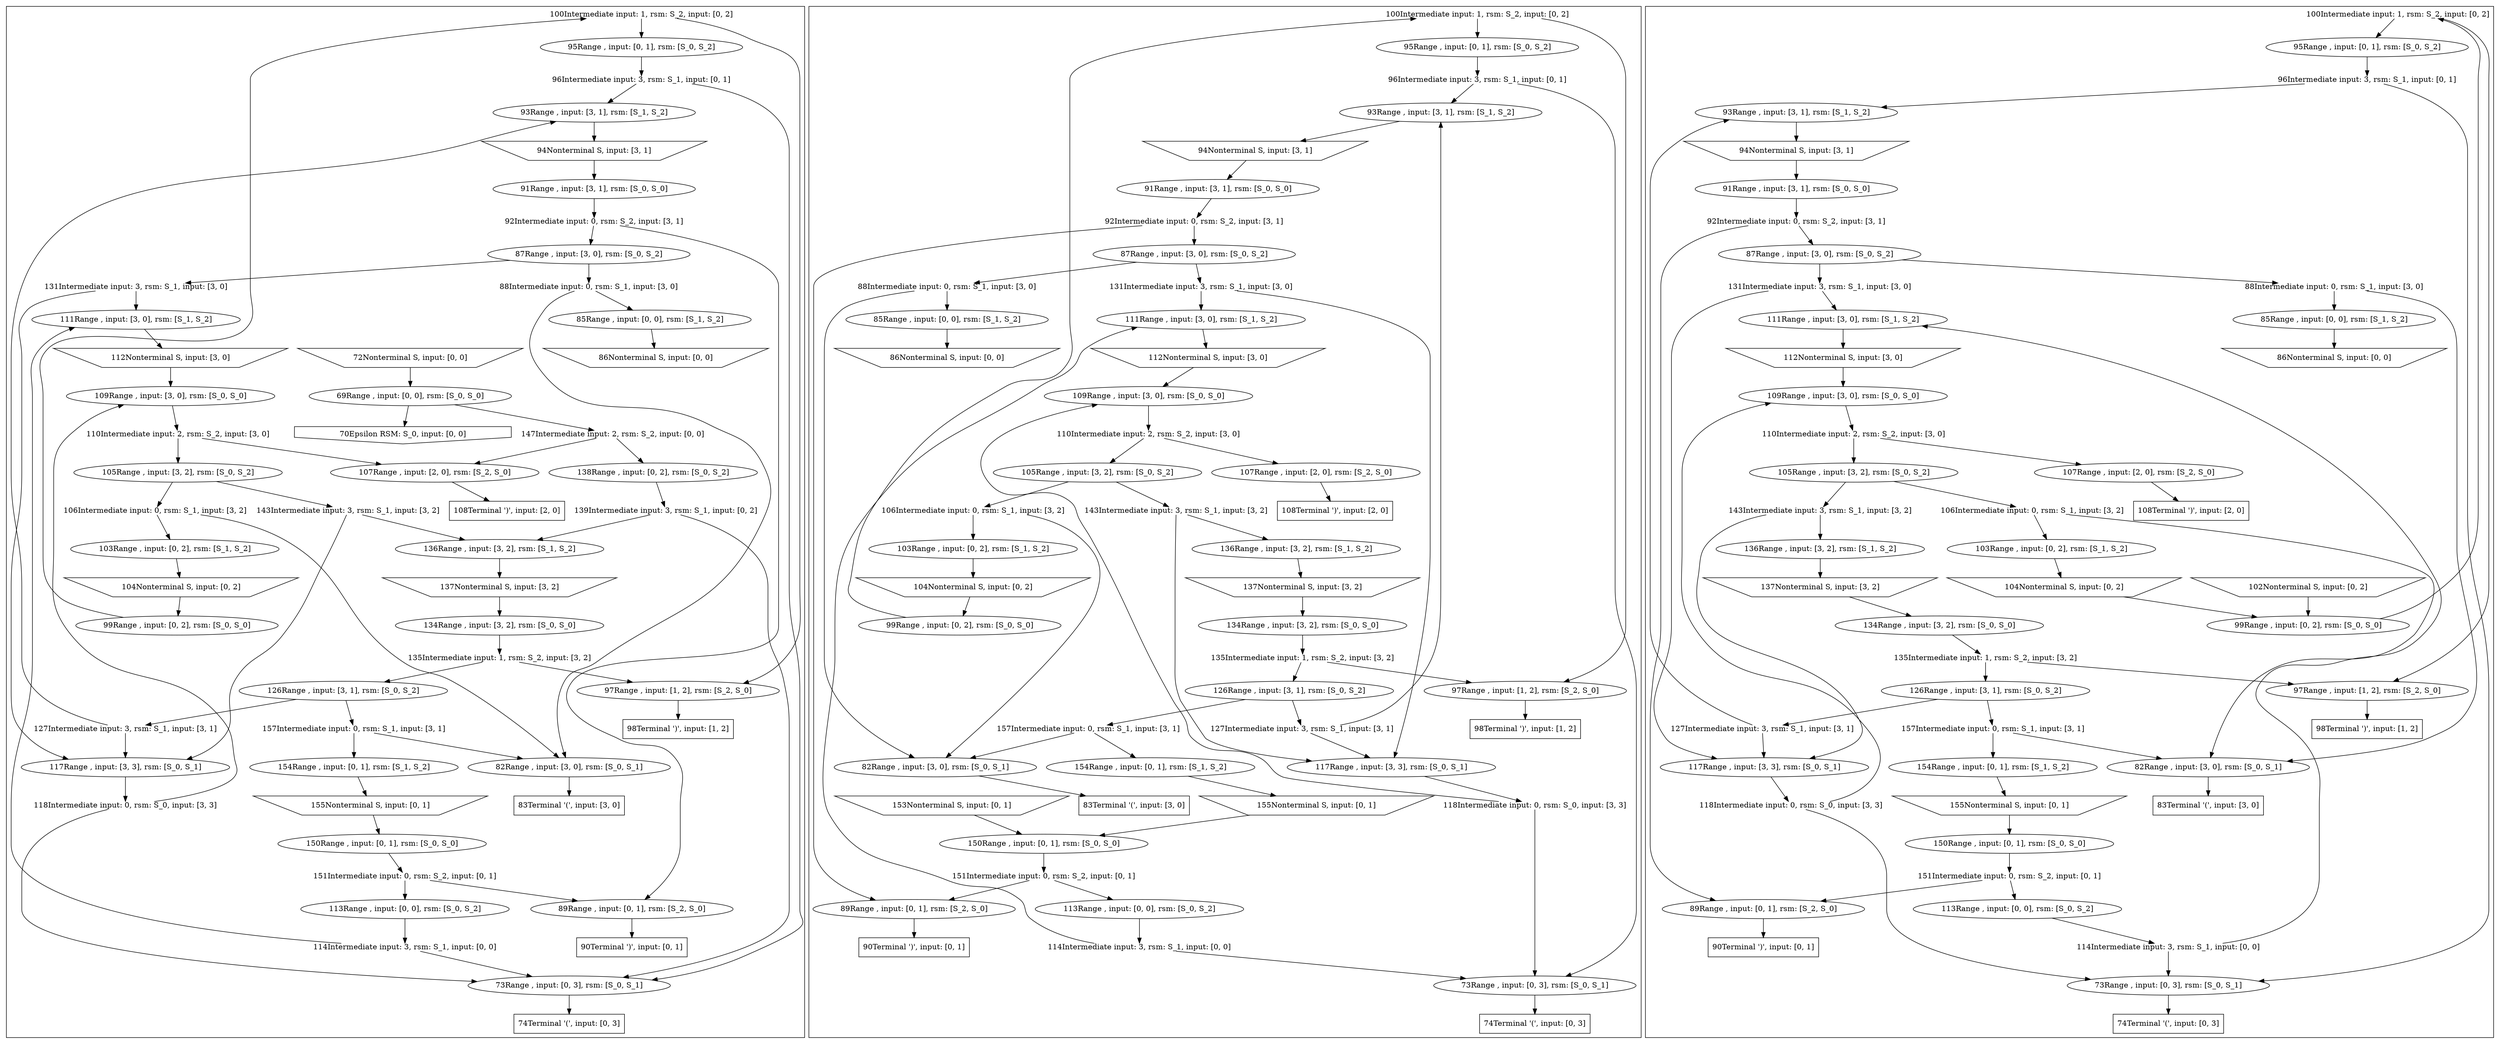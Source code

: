 digraph g {
labelloc="t"
label=""
subgraph cluster_0{
labelloc="t"
_0_0 [label = "100Intermediate input: 1, rsm: S_2, input: [0, 2]", shape = plain]
_0_1 [label = "103Range , input: [0, 2], rsm: [S_1, S_2]", shape = ellipse]
_0_2 [label = "104Nonterminal S, input: [0, 2]", shape = invtrapezium]
_0_3 [label = "105Range , input: [3, 2], rsm: [S_0, S_2]", shape = ellipse]
_0_4 [label = "106Intermediate input: 0, rsm: S_1, input: [3, 2]", shape = plain]
_0_5 [label = "107Range , input: [2, 0], rsm: [S_2, S_0]", shape = ellipse]
_0_6 [label = "108Terminal ')', input: [2, 0]", shape = rectangle]
_0_7 [label = "109Range , input: [3, 0], rsm: [S_0, S_0]", shape = ellipse]
_0_8 [label = "110Intermediate input: 2, rsm: S_2, input: [3, 0]", shape = plain]
_0_9 [label = "111Range , input: [3, 0], rsm: [S_1, S_2]", shape = ellipse]
_0_10 [label = "112Nonterminal S, input: [3, 0]", shape = invtrapezium]
_0_11 [label = "113Range , input: [0, 0], rsm: [S_0, S_2]", shape = ellipse]
_0_12 [label = "114Intermediate input: 3, rsm: S_1, input: [0, 0]", shape = plain]
_0_13 [label = "117Range , input: [3, 3], rsm: [S_0, S_1]", shape = ellipse]
_0_14 [label = "118Intermediate input: 0, rsm: S_0, input: [3, 3]", shape = plain]
_0_15 [label = "126Range , input: [3, 1], rsm: [S_0, S_2]", shape = ellipse]
_0_16 [label = "127Intermediate input: 3, rsm: S_1, input: [3, 1]", shape = plain]
_0_17 [label = "131Intermediate input: 3, rsm: S_1, input: [3, 0]", shape = plain]
_0_18 [label = "134Range , input: [3, 2], rsm: [S_0, S_0]", shape = ellipse]
_0_19 [label = "135Intermediate input: 1, rsm: S_2, input: [3, 2]", shape = plain]
_0_20 [label = "136Range , input: [3, 2], rsm: [S_1, S_2]", shape = ellipse]
_0_21 [label = "137Nonterminal S, input: [3, 2]", shape = invtrapezium]
_0_22 [label = "138Range , input: [0, 2], rsm: [S_0, S_2]", shape = ellipse]
_0_23 [label = "139Intermediate input: 3, rsm: S_1, input: [0, 2]", shape = plain]
_0_24 [label = "143Intermediate input: 3, rsm: S_1, input: [3, 2]", shape = plain]
_0_25 [label = "147Intermediate input: 2, rsm: S_2, input: [0, 0]", shape = plain]
_0_26 [label = "150Range , input: [0, 1], rsm: [S_0, S_0]", shape = ellipse]
_0_27 [label = "151Intermediate input: 0, rsm: S_2, input: [0, 1]", shape = plain]
_0_28 [label = "154Range , input: [0, 1], rsm: [S_1, S_2]", shape = ellipse]
_0_29 [label = "155Nonterminal S, input: [0, 1]", shape = invtrapezium]
_0_30 [label = "157Intermediate input: 0, rsm: S_1, input: [3, 1]", shape = plain]
_0_31 [label = "69Range , input: [0, 0], rsm: [S_0, S_0]", shape = ellipse]
_0_32 [label = "70Epsilon RSM: S_0, input: [0, 0]", shape = invhouse]
_0_33 [label = "72Nonterminal S, input: [0, 0]", shape = invtrapezium]
_0_34 [label = "73Range , input: [0, 3], rsm: [S_0, S_1]", shape = ellipse]
_0_35 [label = "74Terminal '(', input: [0, 3]", shape = rectangle]
_0_36 [label = "82Range , input: [3, 0], rsm: [S_0, S_1]", shape = ellipse]
_0_37 [label = "83Terminal '(', input: [3, 0]", shape = rectangle]
_0_38 [label = "85Range , input: [0, 0], rsm: [S_1, S_2]", shape = ellipse]
_0_39 [label = "86Nonterminal S, input: [0, 0]", shape = invtrapezium]
_0_40 [label = "87Range , input: [3, 0], rsm: [S_0, S_2]", shape = ellipse]
_0_41 [label = "88Intermediate input: 0, rsm: S_1, input: [3, 0]", shape = plain]
_0_42 [label = "89Range , input: [0, 1], rsm: [S_2, S_0]", shape = ellipse]
_0_43 [label = "90Terminal ')', input: [0, 1]", shape = rectangle]
_0_44 [label = "91Range , input: [3, 1], rsm: [S_0, S_0]", shape = ellipse]
_0_45 [label = "92Intermediate input: 0, rsm: S_2, input: [3, 1]", shape = plain]
_0_46 [label = "93Range , input: [3, 1], rsm: [S_1, S_2]", shape = ellipse]
_0_47 [label = "94Nonterminal S, input: [3, 1]", shape = invtrapezium]
_0_48 [label = "95Range , input: [0, 1], rsm: [S_0, S_2]", shape = ellipse]
_0_49 [label = "96Intermediate input: 3, rsm: S_1, input: [0, 1]", shape = plain]
_0_50 [label = "97Range , input: [1, 2], rsm: [S_2, S_0]", shape = ellipse]
_0_51 [label = "98Terminal ')', input: [1, 2]", shape = rectangle]
_0_52 [label = "99Range , input: [0, 2], rsm: [S_0, S_0]", shape = ellipse]
_0_0->_0_48
_0_0->_0_50
_0_1->_0_2
_0_2->_0_52
_0_3->_0_4
_0_3->_0_24
_0_4->_0_36
_0_4->_0_1
_0_5->_0_6
_0_7->_0_8
_0_8->_0_3
_0_8->_0_5
_0_9->_0_10
_0_10->_0_7
_0_11->_0_12
_0_12->_0_34
_0_12->_0_9
_0_13->_0_14
_0_14->_0_7
_0_14->_0_34
_0_15->_0_16
_0_15->_0_30
_0_16->_0_13
_0_16->_0_46
_0_17->_0_13
_0_17->_0_9
_0_18->_0_19
_0_19->_0_15
_0_19->_0_50
_0_20->_0_21
_0_21->_0_18
_0_22->_0_23
_0_23->_0_34
_0_23->_0_20
_0_24->_0_13
_0_24->_0_20
_0_25->_0_22
_0_25->_0_5
_0_26->_0_27
_0_27->_0_11
_0_27->_0_42
_0_28->_0_29
_0_29->_0_26
_0_30->_0_36
_0_30->_0_28
_0_31->_0_32
_0_31->_0_25
_0_33->_0_31
_0_34->_0_35
_0_36->_0_37
_0_38->_0_39
_0_40->_0_41
_0_40->_0_17
_0_41->_0_36
_0_41->_0_38
_0_42->_0_43
_0_44->_0_45
_0_45->_0_40
_0_45->_0_42
_0_46->_0_47
_0_47->_0_44
_0_48->_0_49
_0_49->_0_34
_0_49->_0_46
_0_50->_0_51
_0_52->_0_0
}

subgraph cluster_1{
labelloc="t"
_1_0 [label = "100Intermediate input: 1, rsm: S_2, input: [0, 2]", shape = plain]
_1_1 [label = "103Range , input: [0, 2], rsm: [S_1, S_2]", shape = ellipse]
_1_2 [label = "104Nonterminal S, input: [0, 2]", shape = invtrapezium]
_1_3 [label = "105Range , input: [3, 2], rsm: [S_0, S_2]", shape = ellipse]
_1_4 [label = "106Intermediate input: 0, rsm: S_1, input: [3, 2]", shape = plain]
_1_5 [label = "107Range , input: [2, 0], rsm: [S_2, S_0]", shape = ellipse]
_1_6 [label = "108Terminal ')', input: [2, 0]", shape = rectangle]
_1_7 [label = "109Range , input: [3, 0], rsm: [S_0, S_0]", shape = ellipse]
_1_8 [label = "110Intermediate input: 2, rsm: S_2, input: [3, 0]", shape = plain]
_1_9 [label = "111Range , input: [3, 0], rsm: [S_1, S_2]", shape = ellipse]
_1_10 [label = "112Nonterminal S, input: [3, 0]", shape = invtrapezium]
_1_11 [label = "113Range , input: [0, 0], rsm: [S_0, S_2]", shape = ellipse]
_1_12 [label = "114Intermediate input: 3, rsm: S_1, input: [0, 0]", shape = plain]
_1_13 [label = "117Range , input: [3, 3], rsm: [S_0, S_1]", shape = ellipse]
_1_14 [label = "118Intermediate input: 0, rsm: S_0, input: [3, 3]", shape = plain]
_1_15 [label = "126Range , input: [3, 1], rsm: [S_0, S_2]", shape = ellipse]
_1_16 [label = "127Intermediate input: 3, rsm: S_1, input: [3, 1]", shape = plain]
_1_17 [label = "131Intermediate input: 3, rsm: S_1, input: [3, 0]", shape = plain]
_1_18 [label = "134Range , input: [3, 2], rsm: [S_0, S_0]", shape = ellipse]
_1_19 [label = "135Intermediate input: 1, rsm: S_2, input: [3, 2]", shape = plain]
_1_20 [label = "136Range , input: [3, 2], rsm: [S_1, S_2]", shape = ellipse]
_1_21 [label = "137Nonterminal S, input: [3, 2]", shape = invtrapezium]
_1_22 [label = "143Intermediate input: 3, rsm: S_1, input: [3, 2]", shape = plain]
_1_23 [label = "150Range , input: [0, 1], rsm: [S_0, S_0]", shape = ellipse]
_1_24 [label = "151Intermediate input: 0, rsm: S_2, input: [0, 1]", shape = plain]
_1_25 [label = "153Nonterminal S, input: [0, 1]", shape = invtrapezium]
_1_26 [label = "154Range , input: [0, 1], rsm: [S_1, S_2]", shape = ellipse]
_1_27 [label = "155Nonterminal S, input: [0, 1]", shape = invtrapezium]
_1_28 [label = "157Intermediate input: 0, rsm: S_1, input: [3, 1]", shape = plain]
_1_29 [label = "73Range , input: [0, 3], rsm: [S_0, S_1]", shape = ellipse]
_1_30 [label = "74Terminal '(', input: [0, 3]", shape = rectangle]
_1_31 [label = "82Range , input: [3, 0], rsm: [S_0, S_1]", shape = ellipse]
_1_32 [label = "83Terminal '(', input: [3, 0]", shape = rectangle]
_1_33 [label = "85Range , input: [0, 0], rsm: [S_1, S_2]", shape = ellipse]
_1_34 [label = "86Nonterminal S, input: [0, 0]", shape = invtrapezium]
_1_35 [label = "87Range , input: [3, 0], rsm: [S_0, S_2]", shape = ellipse]
_1_36 [label = "88Intermediate input: 0, rsm: S_1, input: [3, 0]", shape = plain]
_1_37 [label = "89Range , input: [0, 1], rsm: [S_2, S_0]", shape = ellipse]
_1_38 [label = "90Terminal ')', input: [0, 1]", shape = rectangle]
_1_39 [label = "91Range , input: [3, 1], rsm: [S_0, S_0]", shape = ellipse]
_1_40 [label = "92Intermediate input: 0, rsm: S_2, input: [3, 1]", shape = plain]
_1_41 [label = "93Range , input: [3, 1], rsm: [S_1, S_2]", shape = ellipse]
_1_42 [label = "94Nonterminal S, input: [3, 1]", shape = invtrapezium]
_1_43 [label = "95Range , input: [0, 1], rsm: [S_0, S_2]", shape = ellipse]
_1_44 [label = "96Intermediate input: 3, rsm: S_1, input: [0, 1]", shape = plain]
_1_45 [label = "97Range , input: [1, 2], rsm: [S_2, S_0]", shape = ellipse]
_1_46 [label = "98Terminal ')', input: [1, 2]", shape = rectangle]
_1_47 [label = "99Range , input: [0, 2], rsm: [S_0, S_0]", shape = ellipse]
_1_0->_1_43
_1_0->_1_45
_1_1->_1_2
_1_2->_1_47
_1_3->_1_4
_1_3->_1_22
_1_4->_1_31
_1_4->_1_1
_1_5->_1_6
_1_7->_1_8
_1_8->_1_3
_1_8->_1_5
_1_9->_1_10
_1_10->_1_7
_1_11->_1_12
_1_12->_1_29
_1_12->_1_9
_1_13->_1_14
_1_14->_1_7
_1_14->_1_29
_1_15->_1_16
_1_15->_1_28
_1_16->_1_13
_1_16->_1_41
_1_17->_1_13
_1_17->_1_9
_1_18->_1_19
_1_19->_1_15
_1_19->_1_45
_1_20->_1_21
_1_21->_1_18
_1_22->_1_13
_1_22->_1_20
_1_23->_1_24
_1_24->_1_11
_1_24->_1_37
_1_25->_1_23
_1_26->_1_27
_1_27->_1_23
_1_28->_1_31
_1_28->_1_26
_1_29->_1_30
_1_31->_1_32
_1_33->_1_34
_1_35->_1_36
_1_35->_1_17
_1_36->_1_31
_1_36->_1_33
_1_37->_1_38
_1_39->_1_40
_1_40->_1_35
_1_40->_1_37
_1_41->_1_42
_1_42->_1_39
_1_43->_1_44
_1_44->_1_29
_1_44->_1_41
_1_45->_1_46
_1_47->_1_0
}

subgraph cluster_2{
labelloc="t"
_2_0 [label = "100Intermediate input: 1, rsm: S_2, input: [0, 2]", shape = plain]
_2_1 [label = "102Nonterminal S, input: [0, 2]", shape = invtrapezium]
_2_2 [label = "103Range , input: [0, 2], rsm: [S_1, S_2]", shape = ellipse]
_2_3 [label = "104Nonterminal S, input: [0, 2]", shape = invtrapezium]
_2_4 [label = "105Range , input: [3, 2], rsm: [S_0, S_2]", shape = ellipse]
_2_5 [label = "106Intermediate input: 0, rsm: S_1, input: [3, 2]", shape = plain]
_2_6 [label = "107Range , input: [2, 0], rsm: [S_2, S_0]", shape = ellipse]
_2_7 [label = "108Terminal ')', input: [2, 0]", shape = rectangle]
_2_8 [label = "109Range , input: [3, 0], rsm: [S_0, S_0]", shape = ellipse]
_2_9 [label = "110Intermediate input: 2, rsm: S_2, input: [3, 0]", shape = plain]
_2_10 [label = "111Range , input: [3, 0], rsm: [S_1, S_2]", shape = ellipse]
_2_11 [label = "112Nonterminal S, input: [3, 0]", shape = invtrapezium]
_2_12 [label = "113Range , input: [0, 0], rsm: [S_0, S_2]", shape = ellipse]
_2_13 [label = "114Intermediate input: 3, rsm: S_1, input: [0, 0]", shape = plain]
_2_14 [label = "117Range , input: [3, 3], rsm: [S_0, S_1]", shape = ellipse]
_2_15 [label = "118Intermediate input: 0, rsm: S_0, input: [3, 3]", shape = plain]
_2_16 [label = "126Range , input: [3, 1], rsm: [S_0, S_2]", shape = ellipse]
_2_17 [label = "127Intermediate input: 3, rsm: S_1, input: [3, 1]", shape = plain]
_2_18 [label = "131Intermediate input: 3, rsm: S_1, input: [3, 0]", shape = plain]
_2_19 [label = "134Range , input: [3, 2], rsm: [S_0, S_0]", shape = ellipse]
_2_20 [label = "135Intermediate input: 1, rsm: S_2, input: [3, 2]", shape = plain]
_2_21 [label = "136Range , input: [3, 2], rsm: [S_1, S_2]", shape = ellipse]
_2_22 [label = "137Nonterminal S, input: [3, 2]", shape = invtrapezium]
_2_23 [label = "143Intermediate input: 3, rsm: S_1, input: [3, 2]", shape = plain]
_2_24 [label = "150Range , input: [0, 1], rsm: [S_0, S_0]", shape = ellipse]
_2_25 [label = "151Intermediate input: 0, rsm: S_2, input: [0, 1]", shape = plain]
_2_26 [label = "154Range , input: [0, 1], rsm: [S_1, S_2]", shape = ellipse]
_2_27 [label = "155Nonterminal S, input: [0, 1]", shape = invtrapezium]
_2_28 [label = "157Intermediate input: 0, rsm: S_1, input: [3, 1]", shape = plain]
_2_29 [label = "73Range , input: [0, 3], rsm: [S_0, S_1]", shape = ellipse]
_2_30 [label = "74Terminal '(', input: [0, 3]", shape = rectangle]
_2_31 [label = "82Range , input: [3, 0], rsm: [S_0, S_1]", shape = ellipse]
_2_32 [label = "83Terminal '(', input: [3, 0]", shape = rectangle]
_2_33 [label = "85Range , input: [0, 0], rsm: [S_1, S_2]", shape = ellipse]
_2_34 [label = "86Nonterminal S, input: [0, 0]", shape = invtrapezium]
_2_35 [label = "87Range , input: [3, 0], rsm: [S_0, S_2]", shape = ellipse]
_2_36 [label = "88Intermediate input: 0, rsm: S_1, input: [3, 0]", shape = plain]
_2_37 [label = "89Range , input: [0, 1], rsm: [S_2, S_0]", shape = ellipse]
_2_38 [label = "90Terminal ')', input: [0, 1]", shape = rectangle]
_2_39 [label = "91Range , input: [3, 1], rsm: [S_0, S_0]", shape = ellipse]
_2_40 [label = "92Intermediate input: 0, rsm: S_2, input: [3, 1]", shape = plain]
_2_41 [label = "93Range , input: [3, 1], rsm: [S_1, S_2]", shape = ellipse]
_2_42 [label = "94Nonterminal S, input: [3, 1]", shape = invtrapezium]
_2_43 [label = "95Range , input: [0, 1], rsm: [S_0, S_2]", shape = ellipse]
_2_44 [label = "96Intermediate input: 3, rsm: S_1, input: [0, 1]", shape = plain]
_2_45 [label = "97Range , input: [1, 2], rsm: [S_2, S_0]", shape = ellipse]
_2_46 [label = "98Terminal ')', input: [1, 2]", shape = rectangle]
_2_47 [label = "99Range , input: [0, 2], rsm: [S_0, S_0]", shape = ellipse]
_2_0->_2_43
_2_0->_2_45
_2_1->_2_47
_2_2->_2_3
_2_3->_2_47
_2_4->_2_5
_2_4->_2_23
_2_5->_2_31
_2_5->_2_2
_2_6->_2_7
_2_8->_2_9
_2_9->_2_4
_2_9->_2_6
_2_10->_2_11
_2_11->_2_8
_2_12->_2_13
_2_13->_2_29
_2_13->_2_10
_2_14->_2_15
_2_15->_2_8
_2_15->_2_29
_2_16->_2_17
_2_16->_2_28
_2_17->_2_14
_2_17->_2_41
_2_18->_2_14
_2_18->_2_10
_2_19->_2_20
_2_20->_2_16
_2_20->_2_45
_2_21->_2_22
_2_22->_2_19
_2_23->_2_14
_2_23->_2_21
_2_24->_2_25
_2_25->_2_12
_2_25->_2_37
_2_26->_2_27
_2_27->_2_24
_2_28->_2_31
_2_28->_2_26
_2_29->_2_30
_2_31->_2_32
_2_33->_2_34
_2_35->_2_36
_2_35->_2_18
_2_36->_2_31
_2_36->_2_33
_2_37->_2_38
_2_39->_2_40
_2_40->_2_35
_2_40->_2_37
_2_41->_2_42
_2_42->_2_39
_2_43->_2_44
_2_44->_2_29
_2_44->_2_41
_2_45->_2_46
_2_47->_2_0
}

}
